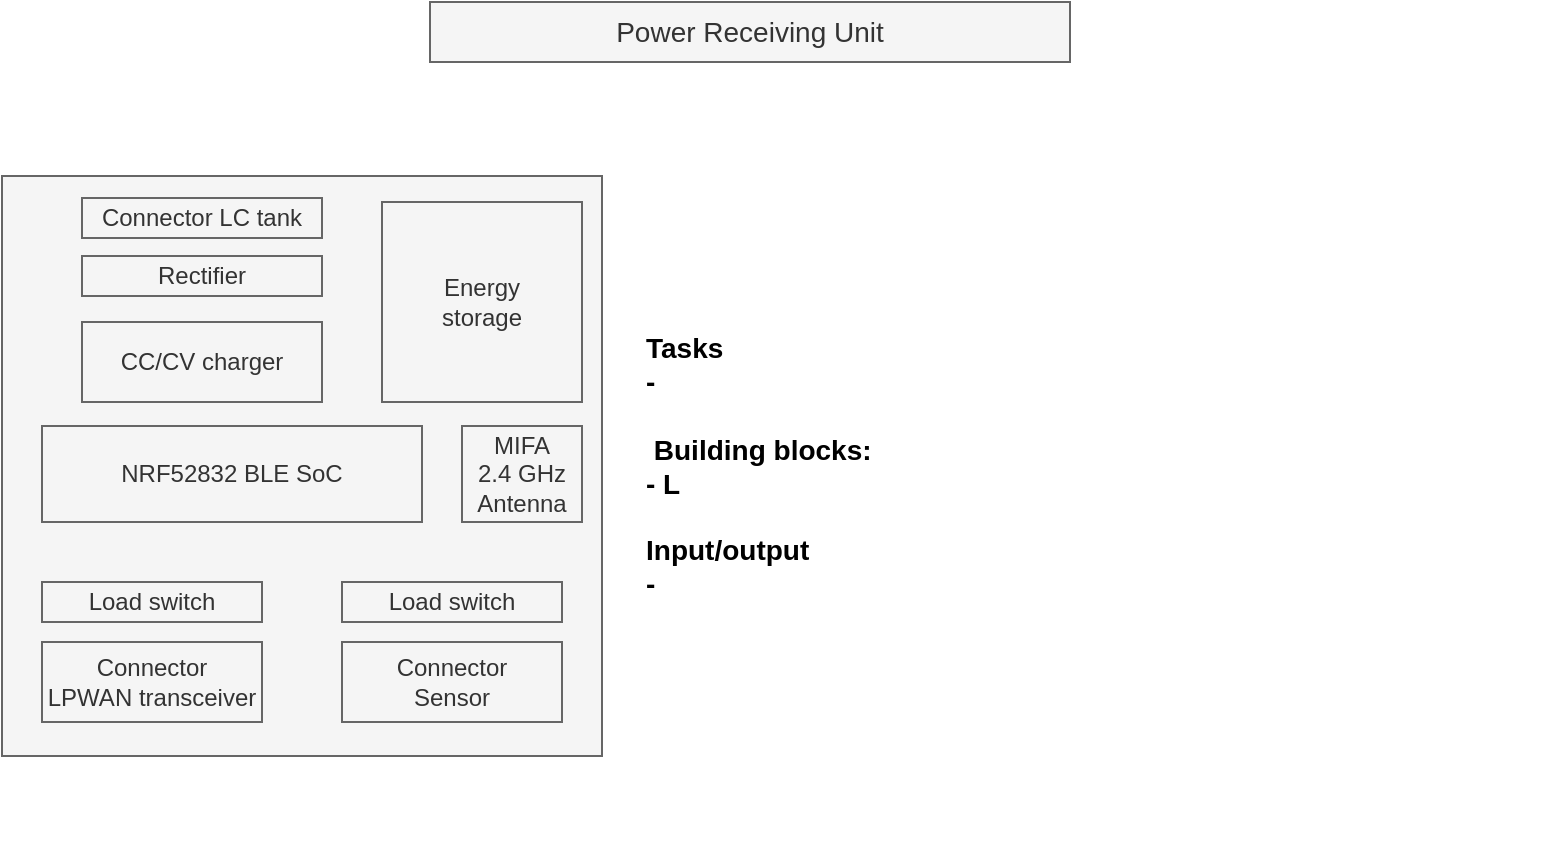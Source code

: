 <mxfile version="22.0.2" type="device">
  <diagram name="Page-1" id="AzwJGs6xZ2qGH026OkKW">
    <mxGraphModel dx="819" dy="551" grid="1" gridSize="10" guides="1" tooltips="1" connect="1" arrows="1" fold="1" page="1" pageScale="1" pageWidth="827" pageHeight="1169" math="0" shadow="0">
      <root>
        <mxCell id="0" />
        <mxCell id="1" parent="0" />
        <mxCell id="5BrET9XCrMvolj7ojVA5-2" value="&lt;font style=&quot;font-size: 14px;&quot;&gt;Power Receiving Unit&lt;/font&gt;" style="text;html=1;strokeColor=#666666;fillColor=#f5f5f5;align=center;verticalAlign=middle;whiteSpace=wrap;rounded=0;labelBackgroundColor=none;strokeWidth=1;fontSize=14;fontColor=#333333;" parent="1" vertex="1">
          <mxGeometry x="254" y="20" width="320" height="30" as="geometry" />
        </mxCell>
        <mxCell id="5BrET9XCrMvolj7ojVA5-21" value="" style="rounded=0;whiteSpace=wrap;html=1;labelBackgroundColor=none;strokeWidth=1;fontSize=12;fillColor=#f5f5f5;strokeColor=#666666;fontColor=#333333;" parent="1" vertex="1">
          <mxGeometry x="40" y="107" width="300" height="290" as="geometry" />
        </mxCell>
        <mxCell id="5BrET9XCrMvolj7ojVA5-22" value="Connector LC tank" style="rounded=0;whiteSpace=wrap;html=1;labelBackgroundColor=none;strokeWidth=1;fontSize=12;fillColor=#f5f5f5;strokeColor=#666666;fontColor=#333333;" parent="1" vertex="1">
          <mxGeometry x="80" y="118" width="120" height="20" as="geometry" />
        </mxCell>
        <mxCell id="5BrET9XCrMvolj7ojVA5-30" value="Rectifier" style="rounded=0;whiteSpace=wrap;html=1;labelBackgroundColor=none;strokeWidth=1;fontSize=12;fillColor=#f5f5f5;strokeColor=#666666;fontColor=#333333;" parent="1" vertex="1">
          <mxGeometry x="80" y="147" width="120" height="20" as="geometry" />
        </mxCell>
        <mxCell id="5BrET9XCrMvolj7ojVA5-31" value="NRF52832 BLE SoC" style="rounded=0;whiteSpace=wrap;html=1;labelBackgroundColor=none;strokeWidth=1;fontSize=12;fillColor=#f5f5f5;strokeColor=#666666;fontColor=#333333;" parent="1" vertex="1">
          <mxGeometry x="60" y="232" width="190" height="48" as="geometry" />
        </mxCell>
        <mxCell id="5BrET9XCrMvolj7ojVA5-33" value="MIFA&lt;br&gt;2.4 GHz&lt;br style=&quot;font-size: 12px;&quot;&gt;Antenna" style="rounded=0;whiteSpace=wrap;html=1;labelBackgroundColor=none;strokeWidth=1;fontSize=12;fillColor=#f5f5f5;strokeColor=#666666;fontColor=#333333;" parent="1" vertex="1">
          <mxGeometry x="270" y="232" width="60" height="48" as="geometry" />
        </mxCell>
        <mxCell id="5BrET9XCrMvolj7ojVA5-37" value="&lt;font color=&quot;#000000&quot;&gt;Tasks&lt;br style=&quot;font-size: 14px;&quot;&gt;-&lt;br style=&quot;font-size: 14px;&quot;&gt;&lt;br style=&quot;font-size: 14px;&quot;&gt;&amp;nbsp;Building blocks:&lt;br style=&quot;font-size: 14px;&quot;&gt;- L&lt;br&gt;&lt;br style=&quot;font-size: 14px;&quot;&gt;Input/output&lt;br style=&quot;font-size: 14px;&quot;&gt;-&amp;nbsp;&lt;/font&gt;" style="text;html=1;align=left;verticalAlign=middle;whiteSpace=wrap;rounded=0;labelBackgroundColor=none;strokeWidth=1;fontSize=14;fontColor=#FFFFFF;fontStyle=1" parent="1" vertex="1">
          <mxGeometry x="360" y="64.5" width="458" height="375" as="geometry" />
        </mxCell>
        <mxCell id="cNl4g3krqPywrEXPi0ky-1" value="CC/CV charger" style="rounded=0;whiteSpace=wrap;html=1;labelBackgroundColor=none;strokeWidth=1;fontSize=12;fillColor=#f5f5f5;strokeColor=#666666;fontColor=#333333;" vertex="1" parent="1">
          <mxGeometry x="80" y="180" width="120" height="40" as="geometry" />
        </mxCell>
        <mxCell id="cNl4g3krqPywrEXPi0ky-2" value="Energy&lt;br&gt;storage" style="rounded=0;whiteSpace=wrap;html=1;labelBackgroundColor=none;strokeWidth=1;fontSize=12;fillColor=#f5f5f5;strokeColor=#666666;fontColor=#333333;" vertex="1" parent="1">
          <mxGeometry x="230" y="120" width="100" height="100" as="geometry" />
        </mxCell>
        <mxCell id="cNl4g3krqPywrEXPi0ky-3" value="Load switch" style="rounded=0;whiteSpace=wrap;html=1;labelBackgroundColor=none;strokeWidth=1;fontSize=12;fillColor=#f5f5f5;strokeColor=#666666;fontColor=#333333;" vertex="1" parent="1">
          <mxGeometry x="60" y="310" width="110" height="20" as="geometry" />
        </mxCell>
        <mxCell id="cNl4g3krqPywrEXPi0ky-4" value="Connector&lt;br&gt;Sensor" style="rounded=0;whiteSpace=wrap;html=1;labelBackgroundColor=none;strokeWidth=1;fontSize=12;fillColor=#f5f5f5;strokeColor=#666666;fontColor=#333333;" vertex="1" parent="1">
          <mxGeometry x="210" y="340" width="110" height="40" as="geometry" />
        </mxCell>
        <mxCell id="cNl4g3krqPywrEXPi0ky-5" value="Load switch" style="rounded=0;whiteSpace=wrap;html=1;labelBackgroundColor=none;strokeWidth=1;fontSize=12;fillColor=#f5f5f5;strokeColor=#666666;fontColor=#333333;" vertex="1" parent="1">
          <mxGeometry x="210" y="310" width="110" height="20" as="geometry" />
        </mxCell>
        <mxCell id="cNl4g3krqPywrEXPi0ky-6" value="Connector&lt;br&gt;LPWAN transceiver" style="rounded=0;whiteSpace=wrap;html=1;labelBackgroundColor=none;strokeWidth=1;fontSize=12;fillColor=#f5f5f5;strokeColor=#666666;fontColor=#333333;" vertex="1" parent="1">
          <mxGeometry x="60" y="340" width="110" height="40" as="geometry" />
        </mxCell>
      </root>
    </mxGraphModel>
  </diagram>
</mxfile>
